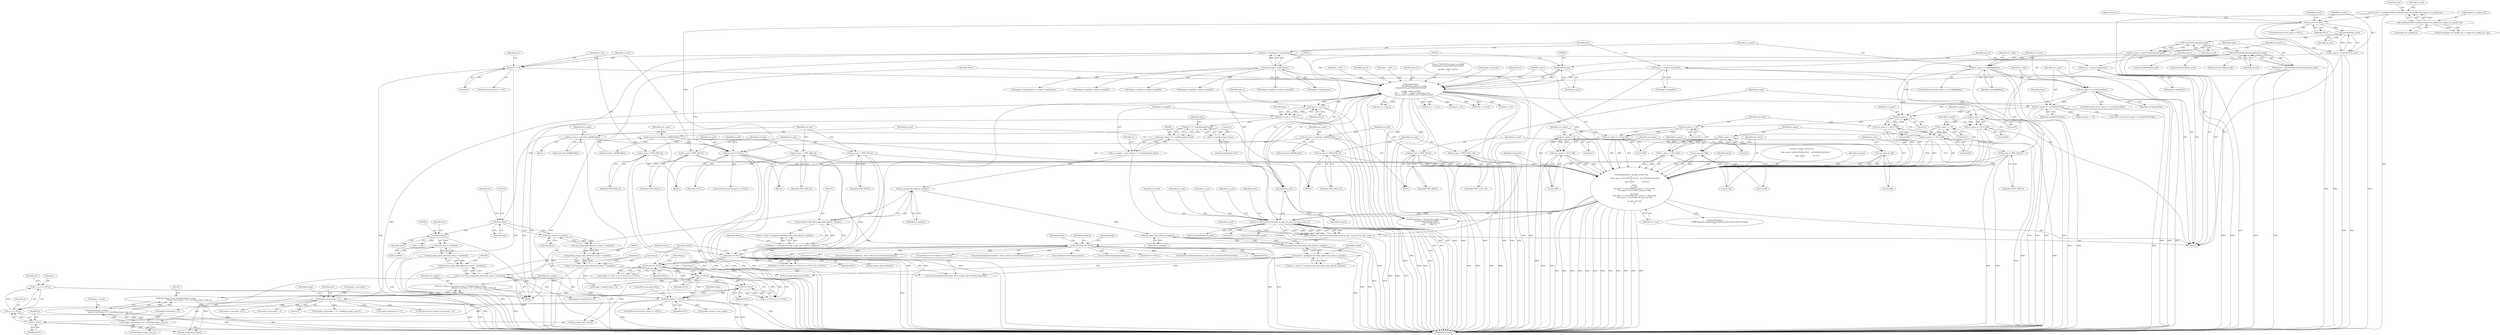 digraph "0_openjpeg_2e5ab1d9987831c981ff05862e8ccf1381ed58ea@pointer" {
"1001241" [label="(Call,r = g = b = NULL)"];
"1001243" [label="(Call,g = b = NULL)"];
"1001245" [label="(Call,b = NULL)"];
"1001069" [label="(Call,new_comps == NULL)"];
"1001052" [label="(Call,new_comps = (opj_image_comp_t*)realloc(image->comps,\n                                                   (image->numcomps + 2) * sizeof(opj_image_comp_t)))"];
"1001054" [label="(Call,(opj_image_comp_t*)realloc(image->comps,\n                                                   (image->numcomps + 2) * sizeof(opj_image_comp_t)))"];
"1001056" [label="(Call,realloc(image->comps,\n                                                   (image->numcomps + 2) * sizeof(opj_image_comp_t)))"];
"1001060" [label="(Call,(image->numcomps + 2) * sizeof(opj_image_comp_t))"];
"1000507" [label="(Call,image->numcomps > 2)"];
"1000417" [label="(Call,fprintf(stderr,\n            \"%s:%d:color_apply_icc_profile\n\tchannels(%d) prec(%d) w(%d) h(%d)\"\n            \"\n\tprofile: in(%p) out(%p)\n\", __FILE__, __LINE__, image->numcomps, prec,\n            max_w, max_h, (void*)in_prof, (void*)out_prof))"];
"1000198" [label="(Call,prec = (int)image->comps[0].prec)"];
"1000200" [label="(Call,(int)image->comps[0].prec)"];
"1000320" [label="(Call,prec <= 8)"];
"1000180" [label="(Call,max_w = image->comps[0].w)"];
"1000189" [label="(Call,max_h = image->comps[0].h)"];
"1000428" [label="(Call,(void*)in_prof)"];
"1000178" [label="(Call,cmsGetHeaderRenderingIntent(in_prof))"];
"1000174" [label="(Call,cmsGetColorSpace(in_prof))"];
"1000170" [label="(Call,cmsGetPCS(in_prof))"];
"1000163" [label="(Call,in_prof == NULL)"];
"1000136" [label="(Call,in_prof = cmsOpenProfileFromMem(image->icc_profile_buf, image->icc_profile_len))"];
"1000138" [label="(Call,cmsOpenProfileFromMem(image->icc_profile_buf, image->icc_profile_len))"];
"1000431" [label="(Call,(void*)out_prof)"];
"1000410" [label="(Call,out_prof == NULL)"];
"1000338" [label="(Call,out_prof = cmsCreate_sRGBProfile())"];
"1000374" [label="(Call,out_prof = cmsCreate_sRGBProfile())"];
"1000356" [label="(Call,out_prof = cmsCreate_sRGBProfile())"];
"1001047" [label="(Call,b == NULL)"];
"1001023" [label="(Call,b = (int*)opj_image_data_alloc((size_t)max * sizeof(int)))"];
"1001025" [label="(Call,(int*)opj_image_data_alloc((size_t)max * sizeof(int)))"];
"1001027" [label="(Call,opj_image_data_alloc((size_t)max * sizeof(int)))"];
"1001028" [label="(Call,(size_t)max * sizeof(int))"];
"1001029" [label="(Call,(size_t)max)"];
"1001018" [label="(Call,(size_t)max)"];
"1000990" [label="(Call,max * 3 * sizeof(unsigned char))"];
"1000981" [label="(Call,max = max_w * max_h)"];
"1000983" [label="(Call,max_w * max_h)"];
"1000992" [label="(Call,3 * sizeof(unsigned char))"];
"1001044" [label="(Call,g == NULL)"];
"1001012" [label="(Call,g = (int*)opj_image_data_alloc((size_t)max * sizeof(int)))"];
"1001014" [label="(Call,(int*)opj_image_data_alloc((size_t)max * sizeof(int)))"];
"1001016" [label="(Call,opj_image_data_alloc((size_t)max * sizeof(int)))"];
"1001017" [label="(Call,(size_t)max * sizeof(int))"];
"1001040" [label="(Call,outbuf == NULL)"];
"1001006" [label="(Call,outbuf = (unsigned char*)opj_image_data_alloc(nr_samples))"];
"1001008" [label="(Call,(unsigned char*)opj_image_data_alloc(nr_samples))"];
"1001010" [label="(Call,opj_image_data_alloc(nr_samples))"];
"1001002" [label="(Call,opj_image_data_alloc(nr_samples))"];
"1000986" [label="(Call,nr_samples = (size_t)(max * 3 * sizeof(unsigned char)))"];
"1000988" [label="(Call,(size_t)(max * 3 * sizeof(unsigned char)))"];
"1001036" [label="(Call,inbuf == NULL)"];
"1000998" [label="(Call,inbuf = (unsigned char*)opj_image_data_alloc(nr_samples))"];
"1001000" [label="(Call,(unsigned char*)opj_image_data_alloc(nr_samples))"];
"1000492" [label="(Call,transform == NULL)"];
"1000478" [label="(Call,transform = cmsCreateTransform(in_prof, in_type, out_prof, out_type, intent, 0))"];
"1000480" [label="(Call,cmsCreateTransform(in_prof, in_type, out_prof, out_type, intent, 0))"];
"1000434" [label="(Call,fprintf(stderr, \"\trender_intent (%u)\n\t\"\n            \"color_space: in(%#x)(%c%c%c%c)   out:(%#x)(%c%c%c%c)\n\t\"\n            \"       type: in(%u)              out:(%u)\n\",\n            intent,\n            in_space,\n            (in_space >> 24) & 0xff, (in_space >> 16) & 0xff,\n            (in_space >> 8) & 0xff, in_space & 0xff,\n\n            out_space,\n            (out_space >> 24) & 0xff, (out_space >> 16) & 0xff,\n            (out_space >> 8) & 0xff, out_space & 0xff,\n\n            in_type, out_type\n           ))"];
"1000176" [label="(Call,intent = cmsGetHeaderRenderingIntent(in_prof))"];
"1000454" [label="(Call,in_space & 0xff)"];
"1000450" [label="(Call,in_space >> 8)"];
"1000445" [label="(Call,in_space >> 16)"];
"1000440" [label="(Call,in_space >> 24)"];
"1000168" [label="(Call,in_space = cmsGetPCS(in_prof))"];
"1000439" [label="(Call,(in_space >> 24) & 0xff)"];
"1000444" [label="(Call,(in_space >> 16) & 0xff)"];
"1000449" [label="(Call,(in_space >> 8) & 0xff)"];
"1000473" [label="(Call,out_space & 0xff)"];
"1000469" [label="(Call,out_space >> 8)"];
"1000464" [label="(Call,out_space >> 16)"];
"1000459" [label="(Call,out_space >> 24)"];
"1000364" [label="(Call,out_space == cmsSigYCbCrData)"];
"1000346" [label="(Call,out_space == cmsSigGrayData)"];
"1000210" [label="(Call,out_space == cmsSigRgbData)"];
"1000172" [label="(Call,out_space = cmsGetColorSpace(in_prof))"];
"1000458" [label="(Call,(out_space >> 24) & 0xff)"];
"1000463" [label="(Call,(out_space >> 16) & 0xff)"];
"1000468" [label="(Call,(out_space >> 8) & 0xff)"];
"1000368" [label="(Call,in_type = TYPE_YCbCr_16)"];
"1000332" [label="(Call,in_type = TYPE_RGB_16)"];
"1000350" [label="(Call,in_type = TYPE_GRAY_8)"];
"1000324" [label="(Call,in_type = TYPE_RGB_8)"];
"1000335" [label="(Call,out_type = TYPE_RGB_16)"];
"1000327" [label="(Call,out_type = TYPE_RGB_8)"];
"1000353" [label="(Call,out_type = TYPE_RGB_8)"];
"1000371" [label="(Call,out_type = TYPE_RGB_16)"];
"1001041" [label="(Identifier,outbuf)"];
"1001002" [label="(Call,opj_image_data_alloc(nr_samples))"];
"1001252" [label="(Call,opj_image_data_free(inbuf))"];
"1000457" [label="(Identifier,out_space)"];
"1000142" [label="(Call,image->icc_profile_len)"];
"1000333" [label="(Identifier,in_type)"];
"1000994" [label="(Call,sizeof(unsigned char))"];
"1001060" [label="(Call,(image->numcomps + 2) * sizeof(opj_image_comp_t))"];
"1000316" [label="(Call,cmsCloseProfile(in_prof))"];
"1000217" [label="(Identifier,nr_comp)"];
"1000351" [label="(Identifier,in_type)"];
"1000440" [label="(Call,in_space >> 24)"];
"1000369" [label="(Identifier,in_type)"];
"1001068" [label="(ControlStructure,if (new_comps == NULL))"];
"1001346" [label="(Call,(image->numcomps + 2) * sizeof(opj_image_comp_t))"];
"1000465" [label="(Identifier,out_space)"];
"1001040" [label="(Call,outbuf == NULL)"];
"1000169" [label="(Identifier,in_space)"];
"1000320" [label="(Call,prec <= 8)"];
"1000345" [label="(ControlStructure,if (out_space == cmsSigGrayData))"];
"1000373" [label="(Identifier,TYPE_RGB_16)"];
"1000328" [label="(Identifier,out_type)"];
"1000422" [label="(Call,image->numcomps)"];
"1000461" [label="(Literal,24)"];
"1000346" [label="(Call,out_space == cmsSigGrayData)"];
"1000999" [label="(Identifier,inbuf)"];
"1001322" [label="(Call,inbuf == NULL)"];
"1000779" [label="(Call,max_w * max_h)"];
"1000509" [label="(Identifier,image)"];
"1001056" [label="(Call,realloc(image->comps,\n                                                   (image->numcomps + 2) * sizeof(opj_image_comp_t)))"];
"1001070" [label="(Identifier,new_comps)"];
"1000463" [label="(Call,(out_space >> 16) & 0xff)"];
"1000497" [label="(Identifier,stderr)"];
"1000354" [label="(Identifier,out_type)"];
"1000357" [label="(Identifier,out_prof)"];
"1000993" [label="(Literal,3)"];
"1000334" [label="(Identifier,TYPE_RGB_16)"];
"1000374" [label="(Call,out_prof = cmsCreate_sRGBProfile())"];
"1000410" [label="(Call,out_prof == NULL)"];
"1001246" [label="(Identifier,b)"];
"1000276" [label="(Call,image->comps[0].prec != image->comps[i].prec)"];
"1000986" [label="(Call,nr_samples = (size_t)(max * 3 * sizeof(unsigned char)))"];
"1000425" [label="(Identifier,prec)"];
"1001031" [label="(Identifier,max)"];
"1000177" [label="(Identifier,intent)"];
"1000478" [label="(Call,transform = cmsCreateTransform(in_prof, in_type, out_prof, out_type, intent, 0))"];
"1000363" [label="(ControlStructure,if (out_space == cmsSigYCbCrData))"];
"1001243" [label="(Call,g = b = NULL)"];
"1001560" [label="(MethodReturn,void)"];
"1001007" [label="(Identifier,outbuf)"];
"1000329" [label="(Identifier,TYPE_RGB_8)"];
"1001247" [label="(Identifier,NULL)"];
"1001037" [label="(Identifier,inbuf)"];
"1000992" [label="(Call,3 * sizeof(unsigned char))"];
"1000988" [label="(Call,(size_t)(max * 3 * sizeof(unsigned char)))"];
"1001032" [label="(Call,sizeof(int))"];
"1001108" [label="(Call,image->comps[2] = image->comps[0])"];
"1001076" [label="(Identifier,image)"];
"1000420" [label="(Identifier,__FILE__)"];
"1001254" [label="(Call,opj_image_data_free(outbuf))"];
"1000482" [label="(Identifier,in_type)"];
"1000375" [label="(Identifier,out_prof)"];
"1000981" [label="(Call,max = max_w * max_h)"];
"1000350" [label="(Call,in_type = TYPE_GRAY_8)"];
"1000191" [label="(Call,image->comps[0].h)"];
"1000481" [label="(Identifier,in_prof)"];
"1001044" [label="(Call,g == NULL)"];
"1000147" [label="(Identifier,icm)"];
"1000167" [label="(Return,return;)"];
"1001042" [label="(Identifier,NULL)"];
"1000172" [label="(Call,out_space = cmsGetColorSpace(in_prof))"];
"1000488" [label="(Identifier,in_prof)"];
"1000458" [label="(Call,(out_space >> 24) & 0xff)"];
"1000464" [label="(Call,out_space >> 16)"];
"1000368" [label="(Call,in_type = TYPE_YCbCr_16)"];
"1000371" [label="(Call,out_type = TYPE_RGB_16)"];
"1000447" [label="(Literal,16)"];
"1001080" [label="(Call,image->numcomps == 2)"];
"1000579" [label="(Call,prec <= 8)"];
"1000336" [label="(Identifier,out_type)"];
"1000190" [label="(Identifier,max_h)"];
"1000963" [label="(Call,fprintf(stderr,\n                    \"[ERROR] Image components should have the same width and height\n\"))"];
"1000467" [label="(Literal,0xff)"];
"1000810" [label="(Call,inbuf == NULL)"];
"1001028" [label="(Call,(size_t)max * sizeof(int))"];
"1000991" [label="(Identifier,max)"];
"1001012" [label="(Call,g = (int*)opj_image_data_alloc((size_t)max * sizeof(int)))"];
"1000589" [label="(Call,max_w * max_h)"];
"1000321" [label="(Identifier,prec)"];
"1000451" [label="(Identifier,in_space)"];
"1000182" [label="(Call,image->comps[0].w)"];
"1000176" [label="(Call,intent = cmsGetHeaderRenderingIntent(in_prof))"];
"1001456" [label="(Call,cmsDoTransform(transform, inbuf, outbuf, (cmsUInt32Number)max))"];
"1000441" [label="(Identifier,in_space)"];
"1000466" [label="(Literal,16)"];
"1000496" [label="(Call,fprintf(stderr, \"%s:%d:color_apply_icc_profile\n\tcmsCreateTransform failed. \"\n                \"ICC Profile ignored.\n\", __FILE__, __LINE__))"];
"1000367" [label="(Block,)"];
"1000342" [label="(Identifier,new_space)"];
"1000211" [label="(Identifier,out_space)"];
"1000491" [label="(ControlStructure,if (transform == NULL))"];
"1000113" [label="(Block,)"];
"1000139" [label="(Call,image->icc_profile_buf)"];
"1001020" [label="(Identifier,max)"];
"1001383" [label="(Call,image->comps[1] = image->comps[0])"];
"1000171" [label="(Identifier,in_prof)"];
"1000477" [label="(Identifier,out_type)"];
"1000433" [label="(Identifier,out_prof)"];
"1000493" [label="(Identifier,transform)"];
"1000323" [label="(Block,)"];
"1000366" [label="(Identifier,cmsSigYCbCrData)"];
"1000476" [label="(Identifier,in_type)"];
"1000353" [label="(Call,out_type = TYPE_RGB_8)"];
"1000162" [label="(ControlStructure,if (in_prof == NULL))"];
"1000437" [label="(Identifier,intent)"];
"1000200" [label="(Call,(int)image->comps[0].prec)"];
"1000444" [label="(Call,(in_space >> 16) & 0xff)"];
"1000383" [label="(Identifier,stderr)"];
"1000348" [label="(Identifier,cmsSigGrayData)"];
"1001018" [label="(Call,(size_t)max)"];
"1000358" [label="(Call,cmsCreate_sRGBProfile())"];
"1001052" [label="(Call,new_comps = (opj_image_comp_t*)realloc(image->comps,\n                                                   (image->numcomps + 2) * sizeof(opj_image_comp_t)))"];
"1001394" [label="(Call,image->comps[2] = image->comps[0])"];
"1000337" [label="(Identifier,TYPE_RGB_16)"];
"1001022" [label="(Identifier,int)"];
"1000494" [label="(Identifier,NULL)"];
"1000462" [label="(Literal,0xff)"];
"1000326" [label="(Identifier,TYPE_RGB_8)"];
"1000164" [label="(Identifier,in_prof)"];
"1000352" [label="(Identifier,TYPE_GRAY_8)"];
"1000165" [label="(Identifier,NULL)"];
"1000199" [label="(Identifier,prec)"];
"1000370" [label="(Identifier,TYPE_YCbCr_16)"];
"1001066" [label="(Call,sizeof(opj_image_comp_t))"];
"1000456" [label="(Literal,0xff)"];
"1000431" [label="(Call,(void*)out_prof)"];
"1001046" [label="(Identifier,NULL)"];
"1000983" [label="(Call,max_w * max_h)"];
"1000692" [label="(Call,cmsDoTransform(transform, inbuf, outbuf, (cmsUInt32Number)max))"];
"1000376" [label="(Call,cmsCreate_sRGBProfile())"];
"1000474" [label="(Identifier,out_space)"];
"1000417" [label="(Call,fprintf(stderr,\n            \"%s:%d:color_apply_icc_profile\n\tchannels(%d) prec(%d) w(%d) h(%d)\"\n            \"\n\tprofile: in(%p) out(%p)\n\", __FILE__, __LINE__, image->numcomps, prec,\n            max_w, max_h, (void*)in_prof, (void*)out_prof))"];
"1000975" [label="(Block,)"];
"1000430" [label="(Identifier,in_prof)"];
"1000415" [label="(Identifier,in_prof)"];
"1001033" [label="(Identifier,int)"];
"1000339" [label="(Identifier,out_prof)"];
"1001043" [label="(Call,g == NULL || b == NULL)"];
"1000168" [label="(Call,in_space = cmsGetPCS(in_prof))"];
"1000479" [label="(Identifier,transform)"];
"1001010" [label="(Call,opj_image_data_alloc(nr_samples))"];
"1001047" [label="(Call,b == NULL)"];
"1000973" [label="(Identifier,prec)"];
"1000372" [label="(Identifier,out_type)"];
"1000990" [label="(Call,max * 3 * sizeof(unsigned char))"];
"1000414" [label="(Call,cmsCloseProfile(in_prof))"];
"1000443" [label="(Literal,0xff)"];
"1000985" [label="(Identifier,max_h)"];
"1001017" [label="(Call,(size_t)max * sizeof(int))"];
"1000966" [label="(Call,cmsDeleteTransform(transform))"];
"1000486" [label="(Literal,0)"];
"1001128" [label="(Call,image->comps[2].data = b)"];
"1001008" [label="(Call,(unsigned char*)opj_image_data_alloc(nr_samples))"];
"1000325" [label="(Identifier,in_type)"];
"1000485" [label="(Identifier,intent)"];
"1000506" [label="(ControlStructure,if (image->numcomps > 2))"];
"1000446" [label="(Identifier,in_space)"];
"1000508" [label="(Call,image->numcomps)"];
"1001027" [label="(Call,opj_image_data_alloc((size_t)max * sizeof(int)))"];
"1000327" [label="(Call,out_type = TYPE_RGB_8)"];
"1000520" [label="(Identifier,image)"];
"1000322" [label="(Literal,8)"];
"1001013" [label="(Identifier,g)"];
"1001073" [label="(ControlStructure,goto fails2;)"];
"1001054" [label="(Call,(opj_image_comp_t*)realloc(image->comps,\n                                                   (image->numcomps + 2) * sizeof(opj_image_comp_t)))"];
"1000170" [label="(Call,cmsGetPCS(in_prof))"];
"1001256" [label="(Call,opj_image_data_free(g))"];
"1001546" [label="(Call,cmsDeleteTransform(transform))"];
"1000389" [label="(Call,out_space >> 24)"];
"1000427" [label="(Identifier,max_h)"];
"1001029" [label="(Call,(size_t)max)"];
"1000471" [label="(Literal,8)"];
"1000411" [label="(Identifier,out_prof)"];
"1001170" [label="(Call,cmsDoTransform(transform, inbuf, outbuf, (cmsUInt32Number)max))"];
"1000987" [label="(Identifier,nr_samples)"];
"1000454" [label="(Call,in_space & 0xff)"];
"1000180" [label="(Call,max_w = image->comps[0].w)"];
"1000181" [label="(Identifier,max_w)"];
"1000620" [label="(Call,inbuf == NULL)"];
"1000209" [label="(ControlStructure,if (out_space == cmsSigRgbData))"];
"1001245" [label="(Call,b = NULL)"];
"1001366" [label="(Call,image->numcomps == 2)"];
"1000997" [label="(Identifier,in)"];
"1000335" [label="(Call,out_type = TYPE_RGB_16)"];
"1000439" [label="(Call,(in_space >> 24) & 0xff)"];
"1000449" [label="(Call,(in_space >> 8) & 0xff)"];
"1000470" [label="(Identifier,out_space)"];
"1000137" [label="(Identifier,in_prof)"];
"1000356" [label="(Call,out_prof = cmsCreate_sRGBProfile())"];
"1000436" [label="(Literal,\"\trender_intent (%u)\n\t\"\n            \"color_space: in(%#x)(%c%c%c%c)   out:(%#x)(%c%c%c%c)\n\t\"\n            \"       type: in(%u)              out:(%u)\n\")"];
"1000173" [label="(Identifier,out_space)"];
"1000412" [label="(Identifier,NULL)"];
"1001011" [label="(Identifier,nr_samples)"];
"1000455" [label="(Identifier,in_space)"];
"1000507" [label="(Call,image->numcomps > 2)"];
"1000319" [label="(ControlStructure,if (prec <= 8))"];
"1001006" [label="(Call,outbuf = (unsigned char*)opj_image_data_alloc(nr_samples))"];
"1000198" [label="(Call,prec = (int)image->comps[0].prec)"];
"1000984" [label="(Identifier,max_w)"];
"1001021" [label="(Call,sizeof(int))"];
"1000445" [label="(Call,in_space >> 16)"];
"1001241" [label="(Call,r = g = b = NULL)"];
"1001025" [label="(Call,(int*)opj_image_data_alloc((size_t)max * sizeof(int)))"];
"1001249" [label="(Identifier,ok)"];
"1000338" [label="(Call,out_prof = cmsCreate_sRGBProfile())"];
"1000349" [label="(Block,)"];
"1000347" [label="(Identifier,out_space)"];
"1000468" [label="(Call,(out_space >> 8) & 0xff)"];
"1000469" [label="(Call,out_space >> 8)"];
"1000210" [label="(Call,out_space == cmsSigRgbData)"];
"1001242" [label="(Identifier,r)"];
"1001036" [label="(Call,inbuf == NULL)"];
"1000421" [label="(Identifier,__LINE__)"];
"1000331" [label="(Block,)"];
"1000972" [label="(Call,prec <= 8)"];
"1001071" [label="(Identifier,NULL)"];
"1000434" [label="(Call,fprintf(stderr, \"\trender_intent (%u)\n\t\"\n            \"color_space: in(%#x)(%c%c%c%c)   out:(%#x)(%c%c%c%c)\n\t\"\n            \"       type: in(%u)              out:(%u)\n\",\n            intent,\n            in_space,\n            (in_space >> 24) & 0xff, (in_space >> 16) & 0xff,\n            (in_space >> 8) & 0xff, in_space & 0xff,\n\n            out_space,\n            (out_space >> 24) & 0xff, (out_space >> 16) & 0xff,\n            (out_space >> 8) & 0xff, out_space & 0xff,\n\n            in_type, out_type\n           ))"];
"1000459" [label="(Call,out_space >> 24)"];
"1001003" [label="(Identifier,nr_samples)"];
"1000189" [label="(Call,max_h = image->comps[0].h)"];
"1001004" [label="(Call,out = outbuf = (unsigned char*)opj_image_data_alloc(nr_samples))"];
"1000448" [label="(Literal,0xff)"];
"1000138" [label="(Call,cmsOpenProfileFromMem(image->icc_profile_buf, image->icc_profile_len))"];
"1001045" [label="(Identifier,g)"];
"1000438" [label="(Identifier,in_space)"];
"1001347" [label="(Call,image->numcomps + 2)"];
"1001074" [label="(Call,image->comps = new_comps)"];
"1000450" [label="(Call,in_space >> 8)"];
"1000175" [label="(Identifier,in_prof)"];
"1000340" [label="(Call,cmsCreate_sRGBProfile())"];
"1000163" [label="(Call,in_prof == NULL)"];
"1000982" [label="(Identifier,max)"];
"1000489" [label="(Call,cmsCloseProfile(out_prof))"];
"1000426" [label="(Identifier,max_w)"];
"1000365" [label="(Identifier,out_space)"];
"1001155" [label="(Call,i < max)"];
"1001258" [label="(Call,opj_image_data_free(b))"];
"1000179" [label="(Identifier,in_prof)"];
"1000475" [label="(Literal,0xff)"];
"1001097" [label="(Call,image->comps[1] = image->comps[0])"];
"1000409" [label="(ControlStructure,if (out_prof == NULL))"];
"1000364" [label="(Call,out_space == cmsSigYCbCrData)"];
"1000174" [label="(Call,cmsGetColorSpace(in_prof))"];
"1001049" [label="(Identifier,NULL)"];
"1000483" [label="(Identifier,out_prof)"];
"1000360" [label="(Identifier,new_space)"];
"1000472" [label="(Literal,0xff)"];
"1000453" [label="(Literal,0xff)"];
"1001244" [label="(Identifier,g)"];
"1000419" [label="(Literal,\"%s:%d:color_apply_icc_profile\n\tchannels(%d) prec(%d) w(%d) h(%d)\"\n            \"\n\tprofile: in(%p) out(%p)\n\")"];
"1000998" [label="(Call,inbuf = (unsigned char*)opj_image_data_alloc(nr_samples))"];
"1000202" [label="(Call,image->comps[0].prec)"];
"1001035" [label="(Call,inbuf == NULL || outbuf == NULL || g == NULL || b == NULL)"];
"1001061" [label="(Call,image->numcomps + 2)"];
"1001023" [label="(Call,b = (int*)opj_image_data_alloc((size_t)max * sizeof(int)))"];
"1000406" [label="(Call,cmsCloseProfile(in_prof))"];
"1000178" [label="(Call,cmsGetHeaderRenderingIntent(in_prof))"];
"1001048" [label="(Identifier,b)"];
"1000452" [label="(Literal,8)"];
"1000213" [label="(Block,)"];
"1000378" [label="(Identifier,new_space)"];
"1000355" [label="(Identifier,TYPE_RGB_8)"];
"1000882" [label="(Call,cmsDoTransform(transform, inbuf, outbuf, (cmsUInt32Number)max))"];
"1000324" [label="(Call,in_type = TYPE_RGB_8)"];
"1000435" [label="(Identifier,stderr)"];
"1000151" [label="(Call,fwrite(image->icc_profile_buf, 1, image->icc_profile_len, icm))"];
"1000473" [label="(Call,out_space & 0xff)"];
"1001119" [label="(Call,image->comps[1].data = g)"];
"1000442" [label="(Literal,24)"];
"1001053" [label="(Identifier,new_comps)"];
"1000428" [label="(Call,(void*)in_prof)"];
"1001014" [label="(Call,(int*)opj_image_data_alloc((size_t)max * sizeof(int)))"];
"1001039" [label="(Call,outbuf == NULL || g == NULL || b == NULL)"];
"1000212" [label="(Identifier,cmsSigRgbData)"];
"1000487" [label="(Call,cmsCloseProfile(in_prof))"];
"1001016" [label="(Call,opj_image_data_alloc((size_t)max * sizeof(int)))"];
"1000460" [label="(Identifier,out_space)"];
"1000332" [label="(Call,in_type = TYPE_RGB_16)"];
"1000492" [label="(Call,transform == NULL)"];
"1000996" [label="(Call,in = inbuf = (unsigned char*)opj_image_data_alloc(nr_samples))"];
"1001038" [label="(Identifier,NULL)"];
"1001057" [label="(Call,image->comps)"];
"1000480" [label="(Call,cmsCreateTransform(in_prof, in_type, out_prof, out_type, intent, 0))"];
"1001069" [label="(Call,new_comps == NULL)"];
"1000136" [label="(Call,in_prof = cmsOpenProfileFromMem(image->icc_profile_buf, image->icc_profile_len))"];
"1000511" [label="(Literal,2)"];
"1001000" [label="(Call,(unsigned char*)opj_image_data_alloc(nr_samples))"];
"1001024" [label="(Identifier,b)"];
"1000484" [label="(Identifier,out_type)"];
"1001269" [label="(Call,max_w * max_h)"];
"1000418" [label="(Identifier,stderr)"];
"1001241" -> "1000975"  [label="AST: "];
"1001241" -> "1001243"  [label="CFG: "];
"1001242" -> "1001241"  [label="AST: "];
"1001243" -> "1001241"  [label="AST: "];
"1001249" -> "1001241"  [label="CFG: "];
"1001241" -> "1001560"  [label="DDG: "];
"1001243" -> "1001241"  [label="DDG: "];
"1001243" -> "1001245"  [label="CFG: "];
"1001244" -> "1001243"  [label="AST: "];
"1001245" -> "1001243"  [label="AST: "];
"1001245" -> "1001243"  [label="DDG: "];
"1001069" -> "1001243"  [label="DDG: "];
"1001243" -> "1001256"  [label="DDG: "];
"1001245" -> "1001247"  [label="CFG: "];
"1001246" -> "1001245"  [label="AST: "];
"1001247" -> "1001245"  [label="AST: "];
"1001245" -> "1001560"  [label="DDG: "];
"1001069" -> "1001245"  [label="DDG: "];
"1001245" -> "1001258"  [label="DDG: "];
"1001069" -> "1001068"  [label="AST: "];
"1001069" -> "1001071"  [label="CFG: "];
"1001070" -> "1001069"  [label="AST: "];
"1001071" -> "1001069"  [label="AST: "];
"1001073" -> "1001069"  [label="CFG: "];
"1001076" -> "1001069"  [label="CFG: "];
"1001069" -> "1001560"  [label="DDG: "];
"1001069" -> "1001560"  [label="DDG: "];
"1001069" -> "1001560"  [label="DDG: "];
"1001052" -> "1001069"  [label="DDG: "];
"1001047" -> "1001069"  [label="DDG: "];
"1001036" -> "1001069"  [label="DDG: "];
"1001040" -> "1001069"  [label="DDG: "];
"1001044" -> "1001069"  [label="DDG: "];
"1001069" -> "1001074"  [label="DDG: "];
"1001052" -> "1000975"  [label="AST: "];
"1001052" -> "1001054"  [label="CFG: "];
"1001053" -> "1001052"  [label="AST: "];
"1001054" -> "1001052"  [label="AST: "];
"1001070" -> "1001052"  [label="CFG: "];
"1001052" -> "1001560"  [label="DDG: "];
"1001054" -> "1001052"  [label="DDG: "];
"1001054" -> "1001056"  [label="CFG: "];
"1001055" -> "1001054"  [label="AST: "];
"1001056" -> "1001054"  [label="AST: "];
"1001054" -> "1001560"  [label="DDG: "];
"1001056" -> "1001054"  [label="DDG: "];
"1001056" -> "1001054"  [label="DDG: "];
"1001056" -> "1001060"  [label="CFG: "];
"1001057" -> "1001056"  [label="AST: "];
"1001060" -> "1001056"  [label="AST: "];
"1001056" -> "1001560"  [label="DDG: "];
"1001056" -> "1001560"  [label="DDG: "];
"1001060" -> "1001056"  [label="DDG: "];
"1001060" -> "1001066"  [label="CFG: "];
"1001061" -> "1001060"  [label="AST: "];
"1001066" -> "1001060"  [label="AST: "];
"1001060" -> "1001560"  [label="DDG: "];
"1000507" -> "1001060"  [label="DDG: "];
"1000507" -> "1000506"  [label="AST: "];
"1000507" -> "1000511"  [label="CFG: "];
"1000508" -> "1000507"  [label="AST: "];
"1000511" -> "1000507"  [label="AST: "];
"1000520" -> "1000507"  [label="CFG: "];
"1000973" -> "1000507"  [label="CFG: "];
"1000507" -> "1001560"  [label="DDG: "];
"1000507" -> "1001560"  [label="DDG: "];
"1000417" -> "1000507"  [label="DDG: "];
"1000507" -> "1001061"  [label="DDG: "];
"1000507" -> "1001080"  [label="DDG: "];
"1000507" -> "1001346"  [label="DDG: "];
"1000507" -> "1001347"  [label="DDG: "];
"1000507" -> "1001366"  [label="DDG: "];
"1000417" -> "1000113"  [label="AST: "];
"1000417" -> "1000431"  [label="CFG: "];
"1000418" -> "1000417"  [label="AST: "];
"1000419" -> "1000417"  [label="AST: "];
"1000420" -> "1000417"  [label="AST: "];
"1000421" -> "1000417"  [label="AST: "];
"1000422" -> "1000417"  [label="AST: "];
"1000425" -> "1000417"  [label="AST: "];
"1000426" -> "1000417"  [label="AST: "];
"1000427" -> "1000417"  [label="AST: "];
"1000428" -> "1000417"  [label="AST: "];
"1000431" -> "1000417"  [label="AST: "];
"1000435" -> "1000417"  [label="CFG: "];
"1000417" -> "1001560"  [label="DDG: "];
"1000417" -> "1001560"  [label="DDG: "];
"1000417" -> "1001560"  [label="DDG: "];
"1000417" -> "1001560"  [label="DDG: "];
"1000417" -> "1001560"  [label="DDG: "];
"1000417" -> "1001560"  [label="DDG: "];
"1000417" -> "1001560"  [label="DDG: "];
"1000417" -> "1001560"  [label="DDG: "];
"1000417" -> "1001560"  [label="DDG: "];
"1000198" -> "1000417"  [label="DDG: "];
"1000320" -> "1000417"  [label="DDG: "];
"1000180" -> "1000417"  [label="DDG: "];
"1000189" -> "1000417"  [label="DDG: "];
"1000428" -> "1000417"  [label="DDG: "];
"1000431" -> "1000417"  [label="DDG: "];
"1000417" -> "1000434"  [label="DDG: "];
"1000417" -> "1000496"  [label="DDG: "];
"1000417" -> "1000496"  [label="DDG: "];
"1000417" -> "1000579"  [label="DDG: "];
"1000417" -> "1000589"  [label="DDG: "];
"1000417" -> "1000589"  [label="DDG: "];
"1000417" -> "1000779"  [label="DDG: "];
"1000417" -> "1000779"  [label="DDG: "];
"1000417" -> "1000972"  [label="DDG: "];
"1000417" -> "1000983"  [label="DDG: "];
"1000417" -> "1000983"  [label="DDG: "];
"1000417" -> "1001269"  [label="DDG: "];
"1000417" -> "1001269"  [label="DDG: "];
"1000198" -> "1000113"  [label="AST: "];
"1000198" -> "1000200"  [label="CFG: "];
"1000199" -> "1000198"  [label="AST: "];
"1000200" -> "1000198"  [label="AST: "];
"1000211" -> "1000198"  [label="CFG: "];
"1000198" -> "1001560"  [label="DDG: "];
"1000198" -> "1001560"  [label="DDG: "];
"1000200" -> "1000198"  [label="DDG: "];
"1000198" -> "1000320"  [label="DDG: "];
"1000200" -> "1000202"  [label="CFG: "];
"1000201" -> "1000200"  [label="AST: "];
"1000202" -> "1000200"  [label="AST: "];
"1000200" -> "1001560"  [label="DDG: "];
"1000200" -> "1000276"  [label="DDG: "];
"1000200" -> "1001097"  [label="DDG: "];
"1000200" -> "1001108"  [label="DDG: "];
"1000200" -> "1001383"  [label="DDG: "];
"1000200" -> "1001394"  [label="DDG: "];
"1000320" -> "1000319"  [label="AST: "];
"1000320" -> "1000322"  [label="CFG: "];
"1000321" -> "1000320"  [label="AST: "];
"1000322" -> "1000320"  [label="AST: "];
"1000325" -> "1000320"  [label="CFG: "];
"1000333" -> "1000320"  [label="CFG: "];
"1000320" -> "1001560"  [label="DDG: "];
"1000320" -> "1001560"  [label="DDG: "];
"1000180" -> "1000113"  [label="AST: "];
"1000180" -> "1000182"  [label="CFG: "];
"1000181" -> "1000180"  [label="AST: "];
"1000182" -> "1000180"  [label="AST: "];
"1000190" -> "1000180"  [label="CFG: "];
"1000180" -> "1001560"  [label="DDG: "];
"1000180" -> "1001560"  [label="DDG: "];
"1000189" -> "1000113"  [label="AST: "];
"1000189" -> "1000191"  [label="CFG: "];
"1000190" -> "1000189"  [label="AST: "];
"1000191" -> "1000189"  [label="AST: "];
"1000199" -> "1000189"  [label="CFG: "];
"1000189" -> "1001560"  [label="DDG: "];
"1000189" -> "1001560"  [label="DDG: "];
"1000428" -> "1000430"  [label="CFG: "];
"1000429" -> "1000428"  [label="AST: "];
"1000430" -> "1000428"  [label="AST: "];
"1000432" -> "1000428"  [label="CFG: "];
"1000178" -> "1000428"  [label="DDG: "];
"1000428" -> "1000480"  [label="DDG: "];
"1000178" -> "1000176"  [label="AST: "];
"1000178" -> "1000179"  [label="CFG: "];
"1000179" -> "1000178"  [label="AST: "];
"1000176" -> "1000178"  [label="CFG: "];
"1000178" -> "1000176"  [label="DDG: "];
"1000174" -> "1000178"  [label="DDG: "];
"1000178" -> "1000316"  [label="DDG: "];
"1000178" -> "1000406"  [label="DDG: "];
"1000178" -> "1000414"  [label="DDG: "];
"1000174" -> "1000172"  [label="AST: "];
"1000174" -> "1000175"  [label="CFG: "];
"1000175" -> "1000174"  [label="AST: "];
"1000172" -> "1000174"  [label="CFG: "];
"1000174" -> "1000172"  [label="DDG: "];
"1000170" -> "1000174"  [label="DDG: "];
"1000170" -> "1000168"  [label="AST: "];
"1000170" -> "1000171"  [label="CFG: "];
"1000171" -> "1000170"  [label="AST: "];
"1000168" -> "1000170"  [label="CFG: "];
"1000170" -> "1000168"  [label="DDG: "];
"1000163" -> "1000170"  [label="DDG: "];
"1000163" -> "1000162"  [label="AST: "];
"1000163" -> "1000165"  [label="CFG: "];
"1000164" -> "1000163"  [label="AST: "];
"1000165" -> "1000163"  [label="AST: "];
"1000167" -> "1000163"  [label="CFG: "];
"1000169" -> "1000163"  [label="CFG: "];
"1000163" -> "1001560"  [label="DDG: "];
"1000163" -> "1001560"  [label="DDG: "];
"1000163" -> "1001560"  [label="DDG: "];
"1000136" -> "1000163"  [label="DDG: "];
"1000163" -> "1000410"  [label="DDG: "];
"1000136" -> "1000113"  [label="AST: "];
"1000136" -> "1000138"  [label="CFG: "];
"1000137" -> "1000136"  [label="AST: "];
"1000138" -> "1000136"  [label="AST: "];
"1000147" -> "1000136"  [label="CFG: "];
"1000136" -> "1001560"  [label="DDG: "];
"1000138" -> "1000136"  [label="DDG: "];
"1000138" -> "1000136"  [label="DDG: "];
"1000138" -> "1000142"  [label="CFG: "];
"1000139" -> "1000138"  [label="AST: "];
"1000142" -> "1000138"  [label="AST: "];
"1000138" -> "1000151"  [label="DDG: "];
"1000138" -> "1000151"  [label="DDG: "];
"1000431" -> "1000433"  [label="CFG: "];
"1000432" -> "1000431"  [label="AST: "];
"1000433" -> "1000431"  [label="AST: "];
"1000410" -> "1000431"  [label="DDG: "];
"1000431" -> "1000480"  [label="DDG: "];
"1000410" -> "1000409"  [label="AST: "];
"1000410" -> "1000412"  [label="CFG: "];
"1000411" -> "1000410"  [label="AST: "];
"1000412" -> "1000410"  [label="AST: "];
"1000415" -> "1000410"  [label="CFG: "];
"1000418" -> "1000410"  [label="CFG: "];
"1000410" -> "1001560"  [label="DDG: "];
"1000410" -> "1001560"  [label="DDG: "];
"1000410" -> "1001560"  [label="DDG: "];
"1000338" -> "1000410"  [label="DDG: "];
"1000374" -> "1000410"  [label="DDG: "];
"1000356" -> "1000410"  [label="DDG: "];
"1000410" -> "1000492"  [label="DDG: "];
"1000338" -> "1000213"  [label="AST: "];
"1000338" -> "1000340"  [label="CFG: "];
"1000339" -> "1000338"  [label="AST: "];
"1000340" -> "1000338"  [label="AST: "];
"1000342" -> "1000338"  [label="CFG: "];
"1000338" -> "1001560"  [label="DDG: "];
"1000374" -> "1000367"  [label="AST: "];
"1000374" -> "1000376"  [label="CFG: "];
"1000375" -> "1000374"  [label="AST: "];
"1000376" -> "1000374"  [label="AST: "];
"1000378" -> "1000374"  [label="CFG: "];
"1000374" -> "1001560"  [label="DDG: "];
"1000356" -> "1000349"  [label="AST: "];
"1000356" -> "1000358"  [label="CFG: "];
"1000357" -> "1000356"  [label="AST: "];
"1000358" -> "1000356"  [label="AST: "];
"1000360" -> "1000356"  [label="CFG: "];
"1000356" -> "1001560"  [label="DDG: "];
"1001047" -> "1001043"  [label="AST: "];
"1001047" -> "1001049"  [label="CFG: "];
"1001048" -> "1001047"  [label="AST: "];
"1001049" -> "1001047"  [label="AST: "];
"1001043" -> "1001047"  [label="CFG: "];
"1001047" -> "1001560"  [label="DDG: "];
"1001047" -> "1001043"  [label="DDG: "];
"1001047" -> "1001043"  [label="DDG: "];
"1001023" -> "1001047"  [label="DDG: "];
"1001044" -> "1001047"  [label="DDG: "];
"1001047" -> "1001128"  [label="DDG: "];
"1001047" -> "1001258"  [label="DDG: "];
"1001023" -> "1000975"  [label="AST: "];
"1001023" -> "1001025"  [label="CFG: "];
"1001024" -> "1001023"  [label="AST: "];
"1001025" -> "1001023"  [label="AST: "];
"1001037" -> "1001023"  [label="CFG: "];
"1001023" -> "1001560"  [label="DDG: "];
"1001025" -> "1001023"  [label="DDG: "];
"1001023" -> "1001128"  [label="DDG: "];
"1001023" -> "1001258"  [label="DDG: "];
"1001025" -> "1001027"  [label="CFG: "];
"1001026" -> "1001025"  [label="AST: "];
"1001027" -> "1001025"  [label="AST: "];
"1001025" -> "1001560"  [label="DDG: "];
"1001027" -> "1001025"  [label="DDG: "];
"1001027" -> "1001028"  [label="CFG: "];
"1001028" -> "1001027"  [label="AST: "];
"1001027" -> "1001560"  [label="DDG: "];
"1001028" -> "1001027"  [label="DDG: "];
"1001028" -> "1001032"  [label="CFG: "];
"1001029" -> "1001028"  [label="AST: "];
"1001032" -> "1001028"  [label="AST: "];
"1001028" -> "1001560"  [label="DDG: "];
"1001029" -> "1001028"  [label="DDG: "];
"1001029" -> "1001031"  [label="CFG: "];
"1001030" -> "1001029"  [label="AST: "];
"1001031" -> "1001029"  [label="AST: "];
"1001033" -> "1001029"  [label="CFG: "];
"1001029" -> "1001560"  [label="DDG: "];
"1001018" -> "1001029"  [label="DDG: "];
"1001029" -> "1001155"  [label="DDG: "];
"1001018" -> "1001017"  [label="AST: "];
"1001018" -> "1001020"  [label="CFG: "];
"1001019" -> "1001018"  [label="AST: "];
"1001020" -> "1001018"  [label="AST: "];
"1001022" -> "1001018"  [label="CFG: "];
"1001018" -> "1001017"  [label="DDG: "];
"1000990" -> "1001018"  [label="DDG: "];
"1000990" -> "1000988"  [label="AST: "];
"1000990" -> "1000992"  [label="CFG: "];
"1000991" -> "1000990"  [label="AST: "];
"1000992" -> "1000990"  [label="AST: "];
"1000988" -> "1000990"  [label="CFG: "];
"1000990" -> "1001560"  [label="DDG: "];
"1000990" -> "1000988"  [label="DDG: "];
"1000990" -> "1000988"  [label="DDG: "];
"1000981" -> "1000990"  [label="DDG: "];
"1000992" -> "1000990"  [label="DDG: "];
"1000981" -> "1000975"  [label="AST: "];
"1000981" -> "1000983"  [label="CFG: "];
"1000982" -> "1000981"  [label="AST: "];
"1000983" -> "1000981"  [label="AST: "];
"1000987" -> "1000981"  [label="CFG: "];
"1000981" -> "1001560"  [label="DDG: "];
"1000983" -> "1000981"  [label="DDG: "];
"1000983" -> "1000981"  [label="DDG: "];
"1000983" -> "1000985"  [label="CFG: "];
"1000984" -> "1000983"  [label="AST: "];
"1000985" -> "1000983"  [label="AST: "];
"1000983" -> "1001560"  [label="DDG: "];
"1000983" -> "1001560"  [label="DDG: "];
"1000992" -> "1000994"  [label="CFG: "];
"1000993" -> "1000992"  [label="AST: "];
"1000994" -> "1000992"  [label="AST: "];
"1001044" -> "1001043"  [label="AST: "];
"1001044" -> "1001046"  [label="CFG: "];
"1001045" -> "1001044"  [label="AST: "];
"1001046" -> "1001044"  [label="AST: "];
"1001048" -> "1001044"  [label="CFG: "];
"1001043" -> "1001044"  [label="CFG: "];
"1001044" -> "1001560"  [label="DDG: "];
"1001044" -> "1001043"  [label="DDG: "];
"1001044" -> "1001043"  [label="DDG: "];
"1001012" -> "1001044"  [label="DDG: "];
"1001040" -> "1001044"  [label="DDG: "];
"1001044" -> "1001119"  [label="DDG: "];
"1001044" -> "1001256"  [label="DDG: "];
"1001012" -> "1000975"  [label="AST: "];
"1001012" -> "1001014"  [label="CFG: "];
"1001013" -> "1001012"  [label="AST: "];
"1001014" -> "1001012"  [label="AST: "];
"1001024" -> "1001012"  [label="CFG: "];
"1001014" -> "1001012"  [label="DDG: "];
"1001012" -> "1001119"  [label="DDG: "];
"1001012" -> "1001256"  [label="DDG: "];
"1001014" -> "1001016"  [label="CFG: "];
"1001015" -> "1001014"  [label="AST: "];
"1001016" -> "1001014"  [label="AST: "];
"1001016" -> "1001014"  [label="DDG: "];
"1001016" -> "1001017"  [label="CFG: "];
"1001017" -> "1001016"  [label="AST: "];
"1001017" -> "1001016"  [label="DDG: "];
"1001017" -> "1001021"  [label="CFG: "];
"1001021" -> "1001017"  [label="AST: "];
"1001040" -> "1001039"  [label="AST: "];
"1001040" -> "1001042"  [label="CFG: "];
"1001041" -> "1001040"  [label="AST: "];
"1001042" -> "1001040"  [label="AST: "];
"1001045" -> "1001040"  [label="CFG: "];
"1001039" -> "1001040"  [label="CFG: "];
"1001040" -> "1001560"  [label="DDG: "];
"1001040" -> "1001039"  [label="DDG: "];
"1001040" -> "1001039"  [label="DDG: "];
"1001006" -> "1001040"  [label="DDG: "];
"1001036" -> "1001040"  [label="DDG: "];
"1001040" -> "1001170"  [label="DDG: "];
"1001040" -> "1001254"  [label="DDG: "];
"1001006" -> "1001004"  [label="AST: "];
"1001006" -> "1001008"  [label="CFG: "];
"1001007" -> "1001006"  [label="AST: "];
"1001008" -> "1001006"  [label="AST: "];
"1001004" -> "1001006"  [label="CFG: "];
"1001006" -> "1001560"  [label="DDG: "];
"1001006" -> "1001004"  [label="DDG: "];
"1001008" -> "1001006"  [label="DDG: "];
"1001006" -> "1001170"  [label="DDG: "];
"1001006" -> "1001254"  [label="DDG: "];
"1001008" -> "1001010"  [label="CFG: "];
"1001009" -> "1001008"  [label="AST: "];
"1001010" -> "1001008"  [label="AST: "];
"1001008" -> "1001560"  [label="DDG: "];
"1001008" -> "1001004"  [label="DDG: "];
"1001010" -> "1001008"  [label="DDG: "];
"1001010" -> "1001011"  [label="CFG: "];
"1001011" -> "1001010"  [label="AST: "];
"1001010" -> "1001560"  [label="DDG: "];
"1001002" -> "1001010"  [label="DDG: "];
"1001002" -> "1001000"  [label="AST: "];
"1001002" -> "1001003"  [label="CFG: "];
"1001003" -> "1001002"  [label="AST: "];
"1001000" -> "1001002"  [label="CFG: "];
"1001002" -> "1001000"  [label="DDG: "];
"1000986" -> "1001002"  [label="DDG: "];
"1000986" -> "1000975"  [label="AST: "];
"1000986" -> "1000988"  [label="CFG: "];
"1000987" -> "1000986"  [label="AST: "];
"1000988" -> "1000986"  [label="AST: "];
"1000997" -> "1000986"  [label="CFG: "];
"1000986" -> "1001560"  [label="DDG: "];
"1000988" -> "1000986"  [label="DDG: "];
"1000989" -> "1000988"  [label="AST: "];
"1000988" -> "1001560"  [label="DDG: "];
"1001036" -> "1001035"  [label="AST: "];
"1001036" -> "1001038"  [label="CFG: "];
"1001037" -> "1001036"  [label="AST: "];
"1001038" -> "1001036"  [label="AST: "];
"1001041" -> "1001036"  [label="CFG: "];
"1001035" -> "1001036"  [label="CFG: "];
"1001036" -> "1001560"  [label="DDG: "];
"1001036" -> "1001035"  [label="DDG: "];
"1001036" -> "1001035"  [label="DDG: "];
"1000998" -> "1001036"  [label="DDG: "];
"1000492" -> "1001036"  [label="DDG: "];
"1001036" -> "1001170"  [label="DDG: "];
"1001036" -> "1001252"  [label="DDG: "];
"1000998" -> "1000996"  [label="AST: "];
"1000998" -> "1001000"  [label="CFG: "];
"1000999" -> "1000998"  [label="AST: "];
"1001000" -> "1000998"  [label="AST: "];
"1000996" -> "1000998"  [label="CFG: "];
"1000998" -> "1000996"  [label="DDG: "];
"1001000" -> "1000998"  [label="DDG: "];
"1001001" -> "1001000"  [label="AST: "];
"1001000" -> "1000996"  [label="DDG: "];
"1000492" -> "1000491"  [label="AST: "];
"1000492" -> "1000494"  [label="CFG: "];
"1000493" -> "1000492"  [label="AST: "];
"1000494" -> "1000492"  [label="AST: "];
"1000497" -> "1000492"  [label="CFG: "];
"1000509" -> "1000492"  [label="CFG: "];
"1000492" -> "1001560"  [label="DDG: "];
"1000492" -> "1001560"  [label="DDG: "];
"1000492" -> "1001560"  [label="DDG: "];
"1000478" -> "1000492"  [label="DDG: "];
"1000492" -> "1000620"  [label="DDG: "];
"1000492" -> "1000692"  [label="DDG: "];
"1000492" -> "1000810"  [label="DDG: "];
"1000492" -> "1000882"  [label="DDG: "];
"1000492" -> "1000966"  [label="DDG: "];
"1000492" -> "1001170"  [label="DDG: "];
"1000492" -> "1001322"  [label="DDG: "];
"1000492" -> "1001456"  [label="DDG: "];
"1000492" -> "1001546"  [label="DDG: "];
"1000478" -> "1000113"  [label="AST: "];
"1000478" -> "1000480"  [label="CFG: "];
"1000479" -> "1000478"  [label="AST: "];
"1000480" -> "1000478"  [label="AST: "];
"1000488" -> "1000478"  [label="CFG: "];
"1000478" -> "1001560"  [label="DDG: "];
"1000480" -> "1000478"  [label="DDG: "];
"1000480" -> "1000478"  [label="DDG: "];
"1000480" -> "1000478"  [label="DDG: "];
"1000480" -> "1000478"  [label="DDG: "];
"1000480" -> "1000478"  [label="DDG: "];
"1000480" -> "1000478"  [label="DDG: "];
"1000480" -> "1000486"  [label="CFG: "];
"1000481" -> "1000480"  [label="AST: "];
"1000482" -> "1000480"  [label="AST: "];
"1000483" -> "1000480"  [label="AST: "];
"1000484" -> "1000480"  [label="AST: "];
"1000485" -> "1000480"  [label="AST: "];
"1000486" -> "1000480"  [label="AST: "];
"1000480" -> "1001560"  [label="DDG: "];
"1000480" -> "1001560"  [label="DDG: "];
"1000480" -> "1001560"  [label="DDG: "];
"1000434" -> "1000480"  [label="DDG: "];
"1000434" -> "1000480"  [label="DDG: "];
"1000434" -> "1000480"  [label="DDG: "];
"1000480" -> "1000487"  [label="DDG: "];
"1000480" -> "1000489"  [label="DDG: "];
"1000434" -> "1000113"  [label="AST: "];
"1000434" -> "1000477"  [label="CFG: "];
"1000435" -> "1000434"  [label="AST: "];
"1000436" -> "1000434"  [label="AST: "];
"1000437" -> "1000434"  [label="AST: "];
"1000438" -> "1000434"  [label="AST: "];
"1000439" -> "1000434"  [label="AST: "];
"1000444" -> "1000434"  [label="AST: "];
"1000449" -> "1000434"  [label="AST: "];
"1000454" -> "1000434"  [label="AST: "];
"1000457" -> "1000434"  [label="AST: "];
"1000458" -> "1000434"  [label="AST: "];
"1000463" -> "1000434"  [label="AST: "];
"1000468" -> "1000434"  [label="AST: "];
"1000473" -> "1000434"  [label="AST: "];
"1000476" -> "1000434"  [label="AST: "];
"1000477" -> "1000434"  [label="AST: "];
"1000479" -> "1000434"  [label="CFG: "];
"1000434" -> "1001560"  [label="DDG: "];
"1000434" -> "1001560"  [label="DDG: "];
"1000434" -> "1001560"  [label="DDG: "];
"1000434" -> "1001560"  [label="DDG: "];
"1000434" -> "1001560"  [label="DDG: "];
"1000434" -> "1001560"  [label="DDG: "];
"1000434" -> "1001560"  [label="DDG: "];
"1000434" -> "1001560"  [label="DDG: "];
"1000434" -> "1001560"  [label="DDG: "];
"1000434" -> "1001560"  [label="DDG: "];
"1000434" -> "1001560"  [label="DDG: "];
"1000434" -> "1001560"  [label="DDG: "];
"1000176" -> "1000434"  [label="DDG: "];
"1000454" -> "1000434"  [label="DDG: "];
"1000454" -> "1000434"  [label="DDG: "];
"1000439" -> "1000434"  [label="DDG: "];
"1000439" -> "1000434"  [label="DDG: "];
"1000444" -> "1000434"  [label="DDG: "];
"1000444" -> "1000434"  [label="DDG: "];
"1000449" -> "1000434"  [label="DDG: "];
"1000449" -> "1000434"  [label="DDG: "];
"1000473" -> "1000434"  [label="DDG: "];
"1000473" -> "1000434"  [label="DDG: "];
"1000458" -> "1000434"  [label="DDG: "];
"1000458" -> "1000434"  [label="DDG: "];
"1000463" -> "1000434"  [label="DDG: "];
"1000463" -> "1000434"  [label="DDG: "];
"1000468" -> "1000434"  [label="DDG: "];
"1000468" -> "1000434"  [label="DDG: "];
"1000368" -> "1000434"  [label="DDG: "];
"1000332" -> "1000434"  [label="DDG: "];
"1000350" -> "1000434"  [label="DDG: "];
"1000324" -> "1000434"  [label="DDG: "];
"1000335" -> "1000434"  [label="DDG: "];
"1000327" -> "1000434"  [label="DDG: "];
"1000353" -> "1000434"  [label="DDG: "];
"1000371" -> "1000434"  [label="DDG: "];
"1000434" -> "1000496"  [label="DDG: "];
"1000434" -> "1000963"  [label="DDG: "];
"1000176" -> "1000113"  [label="AST: "];
"1000177" -> "1000176"  [label="AST: "];
"1000181" -> "1000176"  [label="CFG: "];
"1000176" -> "1001560"  [label="DDG: "];
"1000176" -> "1001560"  [label="DDG: "];
"1000454" -> "1000456"  [label="CFG: "];
"1000455" -> "1000454"  [label="AST: "];
"1000456" -> "1000454"  [label="AST: "];
"1000457" -> "1000454"  [label="CFG: "];
"1000450" -> "1000454"  [label="DDG: "];
"1000450" -> "1000449"  [label="AST: "];
"1000450" -> "1000452"  [label="CFG: "];
"1000451" -> "1000450"  [label="AST: "];
"1000452" -> "1000450"  [label="AST: "];
"1000453" -> "1000450"  [label="CFG: "];
"1000450" -> "1000449"  [label="DDG: "];
"1000450" -> "1000449"  [label="DDG: "];
"1000445" -> "1000450"  [label="DDG: "];
"1000445" -> "1000444"  [label="AST: "];
"1000445" -> "1000447"  [label="CFG: "];
"1000446" -> "1000445"  [label="AST: "];
"1000447" -> "1000445"  [label="AST: "];
"1000448" -> "1000445"  [label="CFG: "];
"1000445" -> "1000444"  [label="DDG: "];
"1000445" -> "1000444"  [label="DDG: "];
"1000440" -> "1000445"  [label="DDG: "];
"1000440" -> "1000439"  [label="AST: "];
"1000440" -> "1000442"  [label="CFG: "];
"1000441" -> "1000440"  [label="AST: "];
"1000442" -> "1000440"  [label="AST: "];
"1000443" -> "1000440"  [label="CFG: "];
"1000440" -> "1000439"  [label="DDG: "];
"1000440" -> "1000439"  [label="DDG: "];
"1000168" -> "1000440"  [label="DDG: "];
"1000168" -> "1000113"  [label="AST: "];
"1000169" -> "1000168"  [label="AST: "];
"1000173" -> "1000168"  [label="CFG: "];
"1000168" -> "1001560"  [label="DDG: "];
"1000168" -> "1001560"  [label="DDG: "];
"1000439" -> "1000443"  [label="CFG: "];
"1000443" -> "1000439"  [label="AST: "];
"1000446" -> "1000439"  [label="CFG: "];
"1000439" -> "1001560"  [label="DDG: "];
"1000444" -> "1000448"  [label="CFG: "];
"1000448" -> "1000444"  [label="AST: "];
"1000451" -> "1000444"  [label="CFG: "];
"1000444" -> "1001560"  [label="DDG: "];
"1000449" -> "1000453"  [label="CFG: "];
"1000453" -> "1000449"  [label="AST: "];
"1000455" -> "1000449"  [label="CFG: "];
"1000449" -> "1001560"  [label="DDG: "];
"1000473" -> "1000475"  [label="CFG: "];
"1000474" -> "1000473"  [label="AST: "];
"1000475" -> "1000473"  [label="AST: "];
"1000476" -> "1000473"  [label="CFG: "];
"1000469" -> "1000473"  [label="DDG: "];
"1000469" -> "1000468"  [label="AST: "];
"1000469" -> "1000471"  [label="CFG: "];
"1000470" -> "1000469"  [label="AST: "];
"1000471" -> "1000469"  [label="AST: "];
"1000472" -> "1000469"  [label="CFG: "];
"1000469" -> "1000468"  [label="DDG: "];
"1000469" -> "1000468"  [label="DDG: "];
"1000464" -> "1000469"  [label="DDG: "];
"1000464" -> "1000463"  [label="AST: "];
"1000464" -> "1000466"  [label="CFG: "];
"1000465" -> "1000464"  [label="AST: "];
"1000466" -> "1000464"  [label="AST: "];
"1000467" -> "1000464"  [label="CFG: "];
"1000464" -> "1000463"  [label="DDG: "];
"1000464" -> "1000463"  [label="DDG: "];
"1000459" -> "1000464"  [label="DDG: "];
"1000459" -> "1000458"  [label="AST: "];
"1000459" -> "1000461"  [label="CFG: "];
"1000460" -> "1000459"  [label="AST: "];
"1000461" -> "1000459"  [label="AST: "];
"1000462" -> "1000459"  [label="CFG: "];
"1000459" -> "1000458"  [label="DDG: "];
"1000459" -> "1000458"  [label="DDG: "];
"1000364" -> "1000459"  [label="DDG: "];
"1000346" -> "1000459"  [label="DDG: "];
"1000210" -> "1000459"  [label="DDG: "];
"1000364" -> "1000363"  [label="AST: "];
"1000364" -> "1000366"  [label="CFG: "];
"1000365" -> "1000364"  [label="AST: "];
"1000366" -> "1000364"  [label="AST: "];
"1000369" -> "1000364"  [label="CFG: "];
"1000383" -> "1000364"  [label="CFG: "];
"1000364" -> "1001560"  [label="DDG: "];
"1000364" -> "1001560"  [label="DDG: "];
"1000364" -> "1001560"  [label="DDG: "];
"1000346" -> "1000364"  [label="DDG: "];
"1000364" -> "1000389"  [label="DDG: "];
"1000346" -> "1000345"  [label="AST: "];
"1000346" -> "1000348"  [label="CFG: "];
"1000347" -> "1000346"  [label="AST: "];
"1000348" -> "1000346"  [label="AST: "];
"1000351" -> "1000346"  [label="CFG: "];
"1000365" -> "1000346"  [label="CFG: "];
"1000346" -> "1001560"  [label="DDG: "];
"1000346" -> "1001560"  [label="DDG: "];
"1000346" -> "1001560"  [label="DDG: "];
"1000210" -> "1000346"  [label="DDG: "];
"1000210" -> "1000209"  [label="AST: "];
"1000210" -> "1000212"  [label="CFG: "];
"1000211" -> "1000210"  [label="AST: "];
"1000212" -> "1000210"  [label="AST: "];
"1000217" -> "1000210"  [label="CFG: "];
"1000347" -> "1000210"  [label="CFG: "];
"1000210" -> "1001560"  [label="DDG: "];
"1000210" -> "1001560"  [label="DDG: "];
"1000210" -> "1001560"  [label="DDG: "];
"1000172" -> "1000210"  [label="DDG: "];
"1000172" -> "1000113"  [label="AST: "];
"1000173" -> "1000172"  [label="AST: "];
"1000177" -> "1000172"  [label="CFG: "];
"1000172" -> "1001560"  [label="DDG: "];
"1000458" -> "1000462"  [label="CFG: "];
"1000462" -> "1000458"  [label="AST: "];
"1000465" -> "1000458"  [label="CFG: "];
"1000458" -> "1001560"  [label="DDG: "];
"1000463" -> "1000467"  [label="CFG: "];
"1000467" -> "1000463"  [label="AST: "];
"1000470" -> "1000463"  [label="CFG: "];
"1000463" -> "1001560"  [label="DDG: "];
"1000468" -> "1000472"  [label="CFG: "];
"1000472" -> "1000468"  [label="AST: "];
"1000474" -> "1000468"  [label="CFG: "];
"1000468" -> "1001560"  [label="DDG: "];
"1000368" -> "1000367"  [label="AST: "];
"1000368" -> "1000370"  [label="CFG: "];
"1000369" -> "1000368"  [label="AST: "];
"1000370" -> "1000368"  [label="AST: "];
"1000372" -> "1000368"  [label="CFG: "];
"1000368" -> "1001560"  [label="DDG: "];
"1000368" -> "1001560"  [label="DDG: "];
"1000332" -> "1000331"  [label="AST: "];
"1000332" -> "1000334"  [label="CFG: "];
"1000333" -> "1000332"  [label="AST: "];
"1000334" -> "1000332"  [label="AST: "];
"1000336" -> "1000332"  [label="CFG: "];
"1000332" -> "1001560"  [label="DDG: "];
"1000350" -> "1000349"  [label="AST: "];
"1000350" -> "1000352"  [label="CFG: "];
"1000351" -> "1000350"  [label="AST: "];
"1000352" -> "1000350"  [label="AST: "];
"1000354" -> "1000350"  [label="CFG: "];
"1000350" -> "1001560"  [label="DDG: "];
"1000350" -> "1001560"  [label="DDG: "];
"1000324" -> "1000323"  [label="AST: "];
"1000324" -> "1000326"  [label="CFG: "];
"1000325" -> "1000324"  [label="AST: "];
"1000326" -> "1000324"  [label="AST: "];
"1000328" -> "1000324"  [label="CFG: "];
"1000324" -> "1001560"  [label="DDG: "];
"1000335" -> "1000331"  [label="AST: "];
"1000335" -> "1000337"  [label="CFG: "];
"1000336" -> "1000335"  [label="AST: "];
"1000337" -> "1000335"  [label="AST: "];
"1000339" -> "1000335"  [label="CFG: "];
"1000335" -> "1001560"  [label="DDG: "];
"1000335" -> "1001560"  [label="DDG: "];
"1000327" -> "1000323"  [label="AST: "];
"1000327" -> "1000329"  [label="CFG: "];
"1000328" -> "1000327"  [label="AST: "];
"1000329" -> "1000327"  [label="AST: "];
"1000339" -> "1000327"  [label="CFG: "];
"1000327" -> "1001560"  [label="DDG: "];
"1000327" -> "1001560"  [label="DDG: "];
"1000353" -> "1000349"  [label="AST: "];
"1000353" -> "1000355"  [label="CFG: "];
"1000354" -> "1000353"  [label="AST: "];
"1000355" -> "1000353"  [label="AST: "];
"1000357" -> "1000353"  [label="CFG: "];
"1000353" -> "1001560"  [label="DDG: "];
"1000353" -> "1001560"  [label="DDG: "];
"1000371" -> "1000367"  [label="AST: "];
"1000371" -> "1000373"  [label="CFG: "];
"1000372" -> "1000371"  [label="AST: "];
"1000373" -> "1000371"  [label="AST: "];
"1000375" -> "1000371"  [label="CFG: "];
"1000371" -> "1001560"  [label="DDG: "];
"1000371" -> "1001560"  [label="DDG: "];
}
